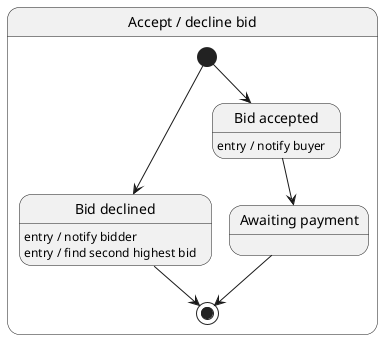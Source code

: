 
@startuml
state "Accept / decline bid" as confirmBid {
    state "Bid declined" as declineBid
    state "Bid accepted" as acceptBid
    state "Awaiting payment" as awaitingPayment
    declineBid : entry / notify bidder
    declineBid : entry / find second highest bid
    acceptBid : entry / notify buyer

    [*] --> declineBid
    [*] --> acceptBid

    declineBid --> [*]
    acceptBid --> awaitingPayment

    awaitingPayment --> [*]
}


@enduml
